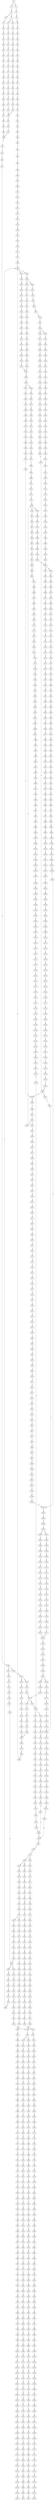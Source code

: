 strict digraph  {
	S0 -> S1 [ label = T ];
	S0 -> S2 [ label = A ];
	S1 -> S3 [ label = C ];
	S2 -> S4 [ label = C ];
	S3 -> S5 [ label = G ];
	S4 -> S6 [ label = G ];
	S4 -> S7 [ label = C ];
	S5 -> S8 [ label = T ];
	S6 -> S9 [ label = C ];
	S7 -> S10 [ label = C ];
	S7 -> S11 [ label = G ];
	S8 -> S12 [ label = A ];
	S9 -> S13 [ label = T ];
	S10 -> S14 [ label = G ];
	S11 -> S15 [ label = A ];
	S12 -> S16 [ label = C ];
	S13 -> S17 [ label = C ];
	S14 -> S18 [ label = C ];
	S15 -> S19 [ label = T ];
	S16 -> S20 [ label = G ];
	S17 -> S21 [ label = C ];
	S18 -> S22 [ label = C ];
	S19 -> S23 [ label = C ];
	S20 -> S24 [ label = G ];
	S21 -> S25 [ label = G ];
	S22 -> S26 [ label = G ];
	S23 -> S27 [ label = G ];
	S24 -> S28 [ label = C ];
	S25 -> S29 [ label = G ];
	S26 -> S30 [ label = G ];
	S27 -> S31 [ label = G ];
	S28 -> S32 [ label = T ];
	S29 -> S33 [ label = T ];
	S30 -> S34 [ label = T ];
	S31 -> S35 [ label = T ];
	S32 -> S36 [ label = A ];
	S33 -> S37 [ label = T ];
	S34 -> S38 [ label = C ];
	S35 -> S39 [ label = T ];
	S36 -> S40 [ label = C ];
	S37 -> S41 [ label = G ];
	S38 -> S42 [ label = C ];
	S39 -> S43 [ label = C ];
	S40 -> S44 [ label = T ];
	S41 -> S45 [ label = C ];
	S42 -> S46 [ label = C ];
	S43 -> S47 [ label = C ];
	S44 -> S48 [ label = G ];
	S45 -> S49 [ label = A ];
	S46 -> S50 [ label = A ];
	S47 -> S51 [ label = A ];
	S48 -> S52 [ label = G ];
	S49 -> S53 [ label = C ];
	S50 -> S54 [ label = G ];
	S51 -> S55 [ label = G ];
	S52 -> S56 [ label = T ];
	S53 -> S57 [ label = T ];
	S54 -> S58 [ label = T ];
	S55 -> S59 [ label = T ];
	S56 -> S60 [ label = G ];
	S57 -> S61 [ label = G ];
	S58 -> S62 [ label = G ];
	S59 -> S63 [ label = G ];
	S60 -> S64 [ label = C ];
	S61 -> S65 [ label = G ];
	S62 -> S66 [ label = G ];
	S63 -> S67 [ label = G ];
	S64 -> S68 [ label = T ];
	S65 -> S69 [ label = T ];
	S66 -> S70 [ label = T ];
	S67 -> S71 [ label = T ];
	S68 -> S72 [ label = A ];
	S69 -> S73 [ label = C ];
	S70 -> S74 [ label = C ];
	S71 -> S75 [ label = C ];
	S72 -> S76 [ label = C ];
	S73 -> S77 [ label = G ];
	S74 -> S78 [ label = G ];
	S75 -> S78 [ label = G ];
	S76 -> S79 [ label = T ];
	S77 -> S80 [ label = T ];
	S78 -> S81 [ label = T ];
	S79 -> S82 [ label = G ];
	S80 -> S83 [ label = C ];
	S81 -> S84 [ label = C ];
	S82 -> S85 [ label = T ];
	S83 -> S86 [ label = C ];
	S84 -> S87 [ label = C ];
	S85 -> S88 [ label = A ];
	S86 -> S89 [ label = G ];
	S87 -> S89 [ label = G ];
	S88 -> S90 [ label = A ];
	S89 -> S91 [ label = T ];
	S90 -> S92 [ label = C ];
	S91 -> S93 [ label = C ];
	S92 -> S94 [ label = A ];
	S93 -> S95 [ label = A ];
	S94 -> S96 [ label = C ];
	S95 -> S97 [ label = C ];
	S96 -> S98 [ label = A ];
	S97 -> S99 [ label = C ];
	S98 -> S100 [ label = C ];
	S99 -> S101 [ label = C ];
	S99 -> S102 [ label = G ];
	S100 -> S103 [ label = G ];
	S101 -> S104 [ label = T ];
	S102 -> S105 [ label = A ];
	S103 -> S106 [ label = C ];
	S104 -> S107 [ label = G ];
	S105 -> S108 [ label = A ];
	S105 -> S109 [ label = G ];
	S106 -> S110 [ label = T ];
	S107 -> S111 [ label = T ];
	S108 -> S112 [ label = T ];
	S109 -> S113 [ label = T ];
	S110 -> S114 [ label = C ];
	S111 -> S115 [ label = C ];
	S112 -> S116 [ label = C ];
	S113 -> S117 [ label = C ];
	S114 -> S118 [ label = C ];
	S115 -> S119 [ label = C ];
	S116 -> S120 [ label = C ];
	S117 -> S121 [ label = C ];
	S118 -> S122 [ label = T ];
	S119 -> S123 [ label = T ];
	S120 -> S124 [ label = T ];
	S121 -> S125 [ label = A ];
	S121 -> S126 [ label = T ];
	S122 -> S127 [ label = A ];
	S123 -> S128 [ label = T ];
	S124 -> S129 [ label = C ];
	S125 -> S130 [ label = G ];
	S126 -> S131 [ label = C ];
	S127 -> S132 [ label = G ];
	S128 -> S133 [ label = G ];
	S129 -> S134 [ label = G ];
	S130 -> S135 [ label = T ];
	S130 -> S136 [ label = C ];
	S131 -> S137 [ label = G ];
	S132 -> S138 [ label = A ];
	S133 -> S139 [ label = A ];
	S133 -> S140 [ label = T ];
	S134 -> S141 [ label = A ];
	S135 -> S142 [ label = A ];
	S136 -> S143 [ label = T ];
	S137 -> S144 [ label = A ];
	S138 -> S145 [ label = A ];
	S139 -> S146 [ label = A ];
	S140 -> S147 [ label = A ];
	S141 -> S148 [ label = A ];
	S142 -> S149 [ label = G ];
	S143 -> S150 [ label = T ];
	S144 -> S151 [ label = A ];
	S145 -> S152 [ label = C ];
	S146 -> S153 [ label = C ];
	S147 -> S154 [ label = G ];
	S148 -> S155 [ label = C ];
	S149 -> S156 [ label = G ];
	S150 -> S157 [ label = C ];
	S151 -> S158 [ label = C ];
	S152 -> S159 [ label = T ];
	S153 -> S160 [ label = T ];
	S154 -> S161 [ label = G ];
	S155 -> S162 [ label = T ];
	S156 -> S163 [ label = G ];
	S157 -> S164 [ label = A ];
	S158 -> S162 [ label = T ];
	S159 -> S165 [ label = T ];
	S160 -> S166 [ label = T ];
	S161 -> S167 [ label = A ];
	S162 -> S168 [ label = T ];
	S163 -> S169 [ label = T ];
	S164 -> S170 [ label = C ];
	S165 -> S171 [ label = C ];
	S166 -> S172 [ label = C ];
	S167 -> S173 [ label = G ];
	S168 -> S174 [ label = C ];
	S169 -> S175 [ label = C ];
	S170 -> S176 [ label = G ];
	S171 -> S177 [ label = A ];
	S172 -> S178 [ label = A ];
	S173 -> S179 [ label = A ];
	S174 -> S180 [ label = A ];
	S175 -> S181 [ label = A ];
	S176 -> S182 [ label = C ];
	S177 -> S183 [ label = A ];
	S178 -> S184 [ label = A ];
	S179 -> S185 [ label = G ];
	S180 -> S186 [ label = A ];
	S181 -> S187 [ label = C ];
	S182 -> S188 [ label = C ];
	S183 -> S189 [ label = C ];
	S184 -> S189 [ label = C ];
	S185 -> S190 [ label = G ];
	S186 -> S189 [ label = C ];
	S187 -> S191 [ label = T ];
	S188 -> S192 [ label = C ];
	S189 -> S193 [ label = C ];
	S189 -> S194 [ label = T ];
	S190 -> S195 [ label = T ];
	S191 -> S196 [ label = C ];
	S192 -> S197 [ label = T ];
	S193 -> S198 [ label = G ];
	S194 -> S199 [ label = G ];
	S195 -> S200 [ label = C ];
	S196 -> S201 [ label = G ];
	S197 -> S202 [ label = T ];
	S198 -> S203 [ label = G ];
	S199 -> S204 [ label = G ];
	S199 -> S205 [ label = C ];
	S200 -> S206 [ label = C ];
	S201 -> S207 [ label = C ];
	S202 -> S208 [ label = C ];
	S203 -> S209 [ label = C ];
	S204 -> S210 [ label = C ];
	S205 -> S211 [ label = C ];
	S206 -> S212 [ label = C ];
	S207 -> S213 [ label = T ];
	S208 -> S214 [ label = A ];
	S209 -> S215 [ label = C ];
	S210 -> S216 [ label = C ];
	S211 -> S217 [ label = C ];
	S212 -> S218 [ label = A ];
	S212 -> S219 [ label = G ];
	S213 -> S220 [ label = T ];
	S214 -> S221 [ label = T ];
	S215 -> S222 [ label = C ];
	S216 -> S223 [ label = C ];
	S217 -> S224 [ label = T ];
	S218 -> S225 [ label = G ];
	S219 -> S226 [ label = G ];
	S220 -> S227 [ label = C ];
	S221 -> S228 [ label = C ];
	S222 -> S229 [ label = A ];
	S223 -> S230 [ label = A ];
	S224 -> S231 [ label = A ];
	S225 -> S232 [ label = A ];
	S226 -> S233 [ label = A ];
	S227 -> S234 [ label = A ];
	S228 -> S235 [ label = C ];
	S229 -> S236 [ label = G ];
	S230 -> S237 [ label = G ];
	S231 -> S238 [ label = G ];
	S232 -> S239 [ label = G ];
	S233 -> S240 [ label = G ];
	S234 -> S241 [ label = T ];
	S235 -> S242 [ label = A ];
	S236 -> S243 [ label = T ];
	S237 -> S244 [ label = G ];
	S238 -> S245 [ label = G ];
	S239 -> S246 [ label = C ];
	S240 -> S247 [ label = G ];
	S241 -> S248 [ label = C ];
	S242 -> S249 [ label = G ];
	S243 -> S250 [ label = T ];
	S244 -> S251 [ label = T ];
	S245 -> S252 [ label = T ];
	S246 -> S253 [ label = C ];
	S247 -> S254 [ label = C ];
	S248 -> S255 [ label = C ];
	S249 -> S256 [ label = A ];
	S250 -> S257 [ label = G ];
	S251 -> S258 [ label = G ];
	S252 -> S259 [ label = G ];
	S253 -> S260 [ label = A ];
	S254 -> S261 [ label = G ];
	S255 -> S262 [ label = A ];
	S256 -> S263 [ label = A ];
	S257 -> S264 [ label = T ];
	S258 -> S265 [ label = C ];
	S258 -> S266 [ label = G ];
	S259 -> S267 [ label = T ];
	S260 -> S268 [ label = C ];
	S261 -> S269 [ label = T ];
	S262 -> S249 [ label = G ];
	S263 -> S270 [ label = C ];
	S264 -> S271 [ label = G ];
	S265 -> S272 [ label = G ];
	S266 -> S273 [ label = G ];
	S267 -> S274 [ label = G ];
	S268 -> S275 [ label = G ];
	S269 -> S276 [ label = G ];
	S270 -> S277 [ label = C ];
	S271 -> S278 [ label = C ];
	S272 -> S279 [ label = C ];
	S273 -> S280 [ label = C ];
	S274 -> S281 [ label = C ];
	S275 -> S282 [ label = G ];
	S276 -> S283 [ label = G ];
	S277 -> S284 [ label = A ];
	S277 -> S285 [ label = G ];
	S278 -> S286 [ label = G ];
	S279 -> S287 [ label = G ];
	S280 -> S288 [ label = T ];
	S281 -> S289 [ label = G ];
	S282 -> S290 [ label = T ];
	S283 -> S291 [ label = T ];
	S284 -> S292 [ label = G ];
	S284 -> S293 [ label = C ];
	S285 -> S294 [ label = G ];
	S286 -> S295 [ label = T ];
	S287 -> S296 [ label = T ];
	S288 -> S297 [ label = T ];
	S289 -> S298 [ label = T ];
	S290 -> S299 [ label = T ];
	S291 -> S300 [ label = A ];
	S292 -> S301 [ label = A ];
	S293 -> S302 [ label = C ];
	S294 -> S303 [ label = A ];
	S295 -> S304 [ label = C ];
	S296 -> S305 [ label = C ];
	S297 -> S306 [ label = C ];
	S298 -> S307 [ label = C ];
	S299 -> S308 [ label = A ];
	S300 -> S309 [ label = T ];
	S301 -> S310 [ label = C ];
	S302 -> S311 [ label = A ];
	S303 -> S312 [ label = C ];
	S304 -> S313 [ label = G ];
	S305 -> S314 [ label = G ];
	S306 -> S315 [ label = G ];
	S307 -> S316 [ label = G ];
	S308 -> S317 [ label = C ];
	S309 -> S318 [ label = G ];
	S310 -> S319 [ label = T ];
	S311 -> S320 [ label = C ];
	S312 -> S321 [ label = G ];
	S313 -> S322 [ label = A ];
	S314 -> S323 [ label = T ];
	S315 -> S324 [ label = A ];
	S316 -> S322 [ label = A ];
	S317 -> S325 [ label = T ];
	S318 -> S326 [ label = A ];
	S319 -> S327 [ label = C ];
	S320 -> S328 [ label = C ];
	S321 -> S329 [ label = C ];
	S322 -> S330 [ label = A ];
	S323 -> S331 [ label = G ];
	S324 -> S332 [ label = A ];
	S325 -> S333 [ label = G ];
	S326 -> S334 [ label = G ];
	S327 -> S335 [ label = C ];
	S328 -> S336 [ label = C ];
	S329 -> S337 [ label = C ];
	S330 -> S338 [ label = C ];
	S331 -> S339 [ label = C ];
	S332 -> S340 [ label = C ];
	S333 -> S341 [ label = C ];
	S334 -> S342 [ label = C ];
	S335 -> S343 [ label = C ];
	S336 -> S344 [ label = C ];
	S337 -> S345 [ label = C ];
	S338 -> S346 [ label = C ];
	S338 -> S347 [ label = A ];
	S339 -> S348 [ label = A ];
	S340 -> S349 [ label = A ];
	S341 -> S350 [ label = A ];
	S342 -> S351 [ label = G ];
	S343 -> S352 [ label = A ];
	S344 -> S353 [ label = T ];
	S345 -> S354 [ label = A ];
	S346 -> S355 [ label = T ];
	S347 -> S356 [ label = C ];
	S348 -> S357 [ label = T ];
	S349 -> S358 [ label = C ];
	S350 -> S359 [ label = G ];
	S351 -> S360 [ label = G ];
	S352 -> S361 [ label = T ];
	S353 -> S362 [ label = T ];
	S354 -> S363 [ label = T ];
	S355 -> S364 [ label = T ];
	S356 -> S365 [ label = C ];
	S357 -> S366 [ label = C ];
	S358 -> S367 [ label = G ];
	S359 -> S368 [ label = A ];
	S360 -> S369 [ label = T ];
	S361 -> S370 [ label = C ];
	S362 -> S371 [ label = C ];
	S363 -> S372 [ label = C ];
	S364 -> S373 [ label = C ];
	S365 -> S374 [ label = C ];
	S366 -> S375 [ label = C ];
	S367 -> S376 [ label = C ];
	S368 -> S377 [ label = C ];
	S369 -> S378 [ label = C ];
	S370 -> S379 [ label = T ];
	S371 -> S380 [ label = C ];
	S371 -> S381 [ label = G ];
	S372 -> S382 [ label = G ];
	S373 -> S383 [ label = G ];
	S374 -> S384 [ label = G ];
	S375 -> S385 [ label = G ];
	S376 -> S386 [ label = G ];
	S377 -> S387 [ label = G ];
	S378 -> S388 [ label = G ];
	S379 -> S389 [ label = G ];
	S380 -> S390 [ label = T ];
	S381 -> S391 [ label = A ];
	S382 -> S392 [ label = T ];
	S383 -> S393 [ label = T ];
	S384 -> S394 [ label = T ];
	S385 -> S395 [ label = C ];
	S386 -> S396 [ label = C ];
	S387 -> S397 [ label = G ];
	S388 -> S398 [ label = C ];
	S389 -> S399 [ label = C ];
	S390 -> S400 [ label = G ];
	S391 -> S401 [ label = T ];
	S392 -> S402 [ label = C ];
	S393 -> S403 [ label = A ];
	S394 -> S404 [ label = A ];
	S395 -> S405 [ label = A ];
	S396 -> S406 [ label = A ];
	S397 -> S407 [ label = A ];
	S398 -> S408 [ label = A ];
	S399 -> S409 [ label = C ];
	S400 -> S410 [ label = T ];
	S401 -> S411 [ label = C ];
	S402 -> S412 [ label = C ];
	S403 -> S413 [ label = C ];
	S404 -> S414 [ label = C ];
	S405 -> S415 [ label = C ];
	S406 -> S416 [ label = C ];
	S407 -> S417 [ label = C ];
	S408 -> S418 [ label = C ];
	S409 -> S419 [ label = A ];
	S410 -> S420 [ label = C ];
	S411 -> S421 [ label = G ];
	S412 -> S422 [ label = T ];
	S413 -> S423 [ label = T ];
	S414 -> S424 [ label = G ];
	S415 -> S425 [ label = G ];
	S416 -> S426 [ label = G ];
	S417 -> S427 [ label = A ];
	S418 -> S428 [ label = G ];
	S419 -> S429 [ label = G ];
	S420 -> S430 [ label = C ];
	S421 -> S431 [ label = T ];
	S422 -> S432 [ label = C ];
	S423 -> S433 [ label = T ];
	S424 -> S434 [ label = T ];
	S425 -> S435 [ label = T ];
	S426 -> S436 [ label = T ];
	S427 -> S437 [ label = C ];
	S428 -> S438 [ label = C ];
	S429 -> S439 [ label = T ];
	S430 -> S440 [ label = T ];
	S431 -> S441 [ label = T ];
	S432 -> S442 [ label = T ];
	S433 -> S443 [ label = C ];
	S434 -> S444 [ label = C ];
	S435 -> S445 [ label = C ];
	S436 -> S446 [ label = C ];
	S437 -> S447 [ label = A ];
	S438 -> S448 [ label = G ];
	S439 -> S449 [ label = C ];
	S440 -> S450 [ label = T ];
	S441 -> S451 [ label = T ];
	S442 -> S452 [ label = T ];
	S443 -> S453 [ label = A ];
	S444 -> S454 [ label = C ];
	S445 -> S455 [ label = G ];
	S446 -> S456 [ label = C ];
	S447 -> S457 [ label = C ];
	S448 -> S458 [ label = C ];
	S449 -> S459 [ label = G ];
	S450 -> S133 [ label = G ];
	S451 -> S460 [ label = G ];
	S452 -> S461 [ label = C ];
	S453 -> S462 [ label = A ];
	S454 -> S463 [ label = A ];
	S455 -> S464 [ label = A ];
	S456 -> S465 [ label = A ];
	S457 -> S466 [ label = C ];
	S458 -> S467 [ label = G ];
	S459 -> S468 [ label = T ];
	S460 -> S469 [ label = T ];
	S461 -> S470 [ label = T ];
	S462 -> S471 [ label = G ];
	S463 -> S472 [ label = G ];
	S464 -> S473 [ label = G ];
	S465 -> S474 [ label = G ];
	S466 -> S475 [ label = T ];
	S467 -> S476 [ label = G ];
	S468 -> S477 [ label = A ];
	S469 -> S478 [ label = A ];
	S470 -> S479 [ label = C ];
	S471 -> S480 [ label = C ];
	S472 -> S481 [ label = C ];
	S473 -> S482 [ label = C ];
	S474 -> S483 [ label = C ];
	S475 -> S484 [ label = C ];
	S476 -> S485 [ label = C ];
	S477 -> S486 [ label = A ];
	S478 -> S487 [ label = G ];
	S479 -> S488 [ label = G ];
	S480 -> S489 [ label = G ];
	S481 -> S490 [ label = G ];
	S482 -> S491 [ label = G ];
	S483 -> S492 [ label = T ];
	S483 -> S490 [ label = G ];
	S484 -> S493 [ label = T ];
	S485 -> S494 [ label = T ];
	S486 -> S495 [ label = G ];
	S487 -> S496 [ label = G ];
	S488 -> S497 [ label = G ];
	S489 -> S498 [ label = A ];
	S490 -> S499 [ label = A ];
	S491 -> S500 [ label = A ];
	S492 -> S501 [ label = T ];
	S493 -> S502 [ label = A ];
	S494 -> S503 [ label = G ];
	S495 -> S504 [ label = A ];
	S496 -> S505 [ label = A ];
	S497 -> S506 [ label = A ];
	S498 -> S507 [ label = G ];
	S499 -> S508 [ label = G ];
	S500 -> S509 [ label = G ];
	S501 -> S157 [ label = C ];
	S502 -> S510 [ label = G ];
	S503 -> S511 [ label = G ];
	S504 -> S512 [ label = C ];
	S505 -> S513 [ label = A ];
	S506 -> S514 [ label = G ];
	S507 -> S515 [ label = T ];
	S508 -> S516 [ label = T ];
	S509 -> S517 [ label = T ];
	S510 -> S518 [ label = A ];
	S511 -> S519 [ label = A ];
	S512 -> S520 [ label = G ];
	S513 -> S521 [ label = A ];
	S514 -> S522 [ label = A ];
	S515 -> S523 [ label = C ];
	S516 -> S524 [ label = C ];
	S517 -> S525 [ label = C ];
	S518 -> S526 [ label = A ];
	S519 -> S527 [ label = A ];
	S520 -> S528 [ label = G ];
	S521 -> S529 [ label = G ];
	S522 -> S530 [ label = G ];
	S523 -> S531 [ label = C ];
	S524 -> S532 [ label = C ];
	S524 -> S533 [ label = T ];
	S525 -> S534 [ label = G ];
	S526 -> S535 [ label = C ];
	S527 -> S536 [ label = T ];
	S528 -> S537 [ label = C ];
	S529 -> S538 [ label = G ];
	S530 -> S539 [ label = G ];
	S531 -> S540 [ label = C ];
	S532 -> S540 [ label = C ];
	S533 -> S541 [ label = C ];
	S534 -> S542 [ label = A ];
	S535 -> S543 [ label = G ];
	S536 -> S544 [ label = G ];
	S537 -> S545 [ label = T ];
	S538 -> S546 [ label = T ];
	S539 -> S547 [ label = T ];
	S540 -> S548 [ label = T ];
	S540 -> S549 [ label = G ];
	S541 -> S550 [ label = G ];
	S542 -> S551 [ label = A ];
	S543 -> S552 [ label = A ];
	S544 -> S553 [ label = G ];
	S545 -> S554 [ label = C ];
	S546 -> S555 [ label = C ];
	S547 -> S556 [ label = C ];
	S548 -> S557 [ label = C ];
	S549 -> S558 [ label = C ];
	S550 -> S559 [ label = T ];
	S551 -> S560 [ label = C ];
	S552 -> S561 [ label = G ];
	S553 -> S562 [ label = G ];
	S554 -> S563 [ label = T ];
	S555 -> S564 [ label = C ];
	S556 -> S206 [ label = C ];
	S557 -> S565 [ label = C ];
	S558 -> S566 [ label = C ];
	S559 -> S567 [ label = C ];
	S560 -> S568 [ label = C ];
	S561 -> S569 [ label = G ];
	S562 -> S570 [ label = G ];
	S563 -> S571 [ label = C ];
	S564 -> S572 [ label = C ];
	S565 -> S573 [ label = G ];
	S566 -> S574 [ label = T ];
	S567 -> S575 [ label = T ];
	S568 -> S576 [ label = T ];
	S569 -> S577 [ label = T ];
	S570 -> S578 [ label = T ];
	S571 -> S579 [ label = G ];
	S572 -> S580 [ label = G ];
	S573 -> S581 [ label = G ];
	S574 -> S582 [ label = G ];
	S575 -> S583 [ label = G ];
	S576 -> S584 [ label = G ];
	S577 -> S585 [ label = G ];
	S578 -> S586 [ label = C ];
	S579 -> S587 [ label = A ];
	S580 -> S588 [ label = A ];
	S581 -> S589 [ label = T ];
	S582 -> S590 [ label = T ];
	S583 -> S591 [ label = T ];
	S584 -> S592 [ label = T ];
	S585 -> S593 [ label = T ];
	S586 -> S594 [ label = C ];
	S587 -> S595 [ label = A ];
	S588 -> S596 [ label = A ];
	S589 -> S597 [ label = C ];
	S590 -> S598 [ label = C ];
	S591 -> S599 [ label = T ];
	S592 -> S600 [ label = C ];
	S593 -> S601 [ label = C ];
	S594 -> S602 [ label = G ];
	S595 -> S603 [ label = G ];
	S596 -> S604 [ label = G ];
	S597 -> S605 [ label = T ];
	S598 -> S606 [ label = G ];
	S599 -> S607 [ label = C ];
	S600 -> S608 [ label = G ];
	S601 -> S609 [ label = C ];
	S602 -> S610 [ label = C ];
	S603 -> S611 [ label = T ];
	S604 -> S612 [ label = T ];
	S605 -> S613 [ label = G ];
	S606 -> S614 [ label = C ];
	S607 -> S615 [ label = C ];
	S608 -> S616 [ label = C ];
	S609 -> S617 [ label = C ];
	S610 -> S618 [ label = C ];
	S611 -> S619 [ label = C ];
	S612 -> S620 [ label = C ];
	S613 -> S621 [ label = G ];
	S614 -> S622 [ label = G ];
	S615 -> S623 [ label = G ];
	S616 -> S624 [ label = G ];
	S617 -> S625 [ label = T ];
	S618 -> S626 [ label = G ];
	S619 -> S627 [ label = G ];
	S620 -> S628 [ label = G ];
	S621 -> S629 [ label = A ];
	S622 -> S630 [ label = C ];
	S623 -> S631 [ label = T ];
	S624 -> S630 [ label = C ];
	S625 -> S632 [ label = G ];
	S626 -> S633 [ label = G ];
	S627 -> S634 [ label = C ];
	S628 -> S635 [ label = A ];
	S629 -> S636 [ label = G ];
	S630 -> S637 [ label = G ];
	S630 -> S638 [ label = A ];
	S631 -> S639 [ label = G ];
	S632 -> S640 [ label = T ];
	S633 -> S641 [ label = A ];
	S634 -> S642 [ label = G ];
	S635 -> S643 [ label = G ];
	S636 -> S644 [ label = G ];
	S637 -> S645 [ label = A ];
	S638 -> S646 [ label = A ];
	S639 -> S647 [ label = G ];
	S640 -> S648 [ label = C ];
	S641 -> S649 [ label = A ];
	S642 -> S650 [ label = G ];
	S643 -> S651 [ label = G ];
	S644 -> S652 [ label = G ];
	S645 -> S653 [ label = G ];
	S646 -> S654 [ label = C ];
	S647 -> S655 [ label = C ];
	S648 -> S656 [ label = C ];
	S649 -> S657 [ label = C ];
	S650 -> S658 [ label = C ];
	S651 -> S659 [ label = T ];
	S652 -> S660 [ label = T ];
	S653 -> S661 [ label = C ];
	S654 -> S662 [ label = C ];
	S655 -> S663 [ label = C ];
	S656 -> S664 [ label = T ];
	S657 -> S665 [ label = T ];
	S658 -> S666 [ label = T ];
	S659 -> S667 [ label = A ];
	S660 -> S668 [ label = G ];
	S661 -> S669 [ label = A ];
	S662 -> S670 [ label = C ];
	S663 -> S671 [ label = C ];
	S664 -> S672 [ label = A ];
	S665 -> S673 [ label = G ];
	S666 -> S674 [ label = A ];
	S667 -> S675 [ label = T ];
	S668 -> S676 [ label = T ];
	S669 -> S677 [ label = G ];
	S670 -> S678 [ label = G ];
	S671 -> S679 [ label = G ];
	S672 -> S680 [ label = C ];
	S673 -> S681 [ label = C ];
	S674 -> S682 [ label = T ];
	S675 -> S683 [ label = A ];
	S676 -> S684 [ label = T ];
	S677 -> S685 [ label = T ];
	S678 -> S686 [ label = T ];
	S679 -> S687 [ label = T ];
	S680 -> S688 [ label = T ];
	S681 -> S689 [ label = A ];
	S682 -> S690 [ label = A ];
	S683 -> S691 [ label = A ];
	S684 -> S692 [ label = C ];
	S685 -> S693 [ label = G ];
	S686 -> S694 [ label = A ];
	S687 -> S695 [ label = C ];
	S688 -> S696 [ label = A ];
	S689 -> S697 [ label = A ];
	S690 -> S698 [ label = G ];
	S691 -> S699 [ label = G ];
	S692 -> S700 [ label = C ];
	S693 -> S701 [ label = C ];
	S694 -> S702 [ label = C ];
	S695 -> S703 [ label = C ];
	S696 -> S704 [ label = C ];
	S697 -> S705 [ label = C ];
	S698 -> S706 [ label = T ];
	S699 -> S707 [ label = T ];
	S700 -> S708 [ label = A ];
	S701 -> S709 [ label = A ];
	S702 -> S710 [ label = A ];
	S703 -> S711 [ label = A ];
	S704 -> S712 [ label = C ];
	S705 -> S713 [ label = C ];
	S706 -> S714 [ label = A ];
	S707 -> S715 [ label = C ];
	S708 -> S716 [ label = G ];
	S709 -> S717 [ label = A ];
	S710 -> S718 [ label = G ];
	S711 -> S719 [ label = G ];
	S712 -> S720 [ label = A ];
	S713 -> S721 [ label = A ];
	S714 -> S722 [ label = G ];
	S715 -> S723 [ label = G ];
	S716 -> S724 [ label = C ];
	S717 -> S725 [ label = C ];
	S718 -> S726 [ label = C ];
	S719 -> S727 [ label = T ];
	S720 -> S728 [ label = G ];
	S721 -> S729 [ label = G ];
	S722 -> S730 [ label = C ];
	S723 -> S731 [ label = T ];
	S724 -> S732 [ label = A ];
	S725 -> S733 [ label = A ];
	S726 -> S734 [ label = A ];
	S727 -> S735 [ label = A ];
	S728 -> S736 [ label = G ];
	S729 -> S737 [ label = A ];
	S730 -> S738 [ label = C ];
	S731 -> S739 [ label = G ];
	S732 -> S740 [ label = G ];
	S733 -> S741 [ label = G ];
	S734 -> S742 [ label = G ];
	S735 -> S743 [ label = G ];
	S736 -> S744 [ label = A ];
	S737 -> S745 [ label = A ];
	S738 -> S746 [ label = G ];
	S739 -> S747 [ label = G ];
	S740 -> S748 [ label = A ];
	S741 -> S749 [ label = C ];
	S742 -> S750 [ label = G ];
	S743 -> S751 [ label = C ];
	S744 -> S752 [ label = G ];
	S745 -> S753 [ label = C ];
	S746 -> S754 [ label = A ];
	S747 -> S755 [ label = T ];
	S748 -> S756 [ label = T ];
	S749 -> S757 [ label = T ];
	S750 -> S758 [ label = T ];
	S751 -> S759 [ label = T ];
	S752 -> S760 [ label = A ];
	S753 -> S761 [ label = A ];
	S754 -> S762 [ label = A ];
	S755 -> S763 [ label = A ];
	S756 -> S764 [ label = A ];
	S757 -> S765 [ label = A ];
	S758 -> S766 [ label = G ];
	S759 -> S767 [ label = C ];
	S760 -> S768 [ label = G ];
	S761 -> S769 [ label = G ];
	S762 -> S770 [ label = A ];
	S763 -> S771 [ label = C ];
	S764 -> S772 [ label = A ];
	S765 -> S773 [ label = C ];
	S766 -> S774 [ label = C ];
	S767 -> S775 [ label = C ];
	S768 -> S776 [ label = T ];
	S769 -> S777 [ label = C ];
	S770 -> S778 [ label = C ];
	S771 -> S779 [ label = C ];
	S772 -> S780 [ label = A ];
	S773 -> S781 [ label = G ];
	S774 -> S782 [ label = A ];
	S775 -> S783 [ label = A ];
	S776 -> S784 [ label = C ];
	S777 -> S785 [ label = C ];
	S778 -> S786 [ label = C ];
	S779 -> S787 [ label = G ];
	S780 -> S788 [ label = A ];
	S781 -> S789 [ label = A ];
	S782 -> S790 [ label = C ];
	S783 -> S791 [ label = C ];
	S784 -> S792 [ label = A ];
	S785 -> S793 [ label = G ];
	S786 -> S794 [ label = C ];
	S787 -> S795 [ label = G ];
	S788 -> S796 [ label = A ];
	S789 -> S797 [ label = G ];
	S790 -> S798 [ label = G ];
	S791 -> S799 [ label = C ];
	S792 -> S800 [ label = G ];
	S793 -> S801 [ label = T ];
	S794 -> S802 [ label = C ];
	S795 -> S803 [ label = T ];
	S796 -> S804 [ label = C ];
	S797 -> S805 [ label = A ];
	S798 -> S806 [ label = C ];
	S799 -> S807 [ label = G ];
	S800 -> S808 [ label = G ];
	S801 -> S809 [ label = C ];
	S802 -> S810 [ label = G ];
	S803 -> S811 [ label = G ];
	S804 -> S812 [ label = T ];
	S805 -> S813 [ label = A ];
	S806 -> S814 [ label = G ];
	S807 -> S815 [ label = G ];
	S808 -> S816 [ label = A ];
	S809 -> S817 [ label = C ];
	S810 -> S818 [ label = A ];
	S811 -> S819 [ label = G ];
	S812 -> S820 [ label = T ];
	S813 -> S821 [ label = C ];
	S814 -> S822 [ label = G ];
	S815 -> S823 [ label = A ];
	S816 -> S824 [ label = C ];
	S817 -> S825 [ label = T ];
	S818 -> S826 [ label = C ];
	S819 -> S827 [ label = T ];
	S820 -> S828 [ label = T ];
	S821 -> S829 [ label = T ];
	S822 -> S830 [ label = T ];
	S823 -> S831 [ label = C ];
	S824 -> S832 [ label = C ];
	S825 -> S833 [ label = C ];
	S826 -> S834 [ label = T ];
	S827 -> S835 [ label = T ];
	S828 -> S836 [ label = G ];
	S829 -> S837 [ label = G ];
	S830 -> S838 [ label = G ];
	S831 -> S839 [ label = G ];
	S832 -> S840 [ label = A ];
	S833 -> S841 [ label = T ];
	S834 -> S842 [ label = A ];
	S835 -> S843 [ label = A ];
	S836 -> S844 [ label = C ];
	S837 -> S845 [ label = G ];
	S838 -> S846 [ label = C ];
	S839 -> S847 [ label = T ];
	S840 -> S848 [ label = G ];
	S841 -> S849 [ label = G ];
	S842 -> S850 [ label = G ];
	S843 -> S851 [ label = G ];
	S844 -> S852 [ label = C ];
	S845 -> S853 [ label = C ];
	S846 -> S854 [ label = C ];
	S847 -> S855 [ label = C ];
	S848 -> S856 [ label = T ];
	S849 -> S857 [ label = T ];
	S850 -> S858 [ label = A ];
	S851 -> S859 [ label = A ];
	S852 -> S860 [ label = G ];
	S853 -> S861 [ label = G ];
	S854 -> S862 [ label = G ];
	S855 -> S863 [ label = G ];
	S856 -> S864 [ label = C ];
	S857 -> S865 [ label = C ];
	S858 -> S866 [ label = A ];
	S859 -> S867 [ label = A ];
	S860 -> S868 [ label = T ];
	S861 -> S869 [ label = C ];
	S862 -> S870 [ label = C ];
	S863 -> S871 [ label = T ];
	S864 -> S872 [ label = T ];
	S865 -> S873 [ label = G ];
	S866 -> S874 [ label = T ];
	S867 -> S875 [ label = G ];
	S868 -> S876 [ label = A ];
	S869 -> S877 [ label = A ];
	S870 -> S878 [ label = A ];
	S871 -> S879 [ label = G ];
	S872 -> S880 [ label = C ];
	S873 -> S881 [ label = T ];
	S874 -> S882 [ label = C ];
	S875 -> S883 [ label = G ];
	S876 -> S884 [ label = G ];
	S877 -> S885 [ label = G ];
	S878 -> S886 [ label = A ];
	S879 -> S887 [ label = A ];
	S880 -> S888 [ label = T ];
	S881 -> S889 [ label = G ];
	S882 -> S890 [ label = G ];
	S883 -> S891 [ label = G ];
	S884 -> S892 [ label = C ];
	S885 -> S893 [ label = C ];
	S886 -> S894 [ label = C ];
	S887 -> S895 [ label = C ];
	S888 -> S896 [ label = G ];
	S889 -> S897 [ label = G ];
	S890 -> S898 [ label = G ];
	S891 -> S899 [ label = G ];
	S892 -> S900 [ label = C ];
	S893 -> S901 [ label = G ];
	S894 -> S902 [ label = C ];
	S895 -> S903 [ label = C ];
	S896 -> S904 [ label = T ];
	S897 -> S905 [ label = T ];
	S898 -> S906 [ label = G ];
	S899 -> S907 [ label = G ];
	S900 -> S908 [ label = G ];
	S901 -> S909 [ label = G ];
	S902 -> S910 [ label = A ];
	S903 -> S911 [ label = G ];
	S904 -> S912 [ label = A ];
	S905 -> S913 [ label = A ];
	S906 -> S914 [ label = T ];
	S907 -> S915 [ label = T ];
	S908 -> S916 [ label = G ];
	S909 -> S917 [ label = G ];
	S910 -> S918 [ label = G ];
	S911 -> S919 [ label = G ];
	S914 -> S920 [ label = A ];
	S915 -> S921 [ label = C ];
	S916 -> S922 [ label = T ];
	S917 -> S923 [ label = T ];
	S918 -> S924 [ label = T ];
	S919 -> S925 [ label = T ];
	S920 -> S926 [ label = T ];
	S921 -> S927 [ label = C ];
	S922 -> S928 [ label = G ];
	S923 -> S929 [ label = G ];
	S924 -> S930 [ label = C ];
	S925 -> S931 [ label = C ];
	S926 -> S932 [ label = C ];
	S927 -> S933 [ label = G ];
	S928 -> S934 [ label = A ];
	S929 -> S935 [ label = C ];
	S930 -> S936 [ label = G ];
	S931 -> S937 [ label = G ];
	S932 -> S938 [ label = C ];
	S933 -> S939 [ label = T ];
	S934 -> S940 [ label = C ];
	S935 -> S941 [ label = C ];
	S936 -> S942 [ label = C ];
	S937 -> S943 [ label = C ];
	S938 -> S944 [ label = C ];
	S939 -> S945 [ label = C ];
	S940 -> S946 [ label = G ];
	S941 -> S947 [ label = G ];
	S942 -> S948 [ label = G ];
	S943 -> S949 [ label = G ];
	S944 -> S950 [ label = G ];
	S945 -> S951 [ label = G ];
	S946 -> S952 [ label = T ];
	S947 -> S953 [ label = C ];
	S948 -> S954 [ label = C ];
	S949 -> S955 [ label = T ];
	S950 -> S956 [ label = A ];
	S951 -> S957 [ label = G ];
	S952 -> S958 [ label = G ];
	S953 -> S959 [ label = C ];
	S954 -> S960 [ label = A ];
	S955 -> S961 [ label = A ];
	S956 -> S962 [ label = A ];
	S957 -> S963 [ label = A ];
	S958 -> S964 [ label = G ];
	S959 -> S965 [ label = G ];
	S960 -> S966 [ label = G ];
	S961 -> S967 [ label = G ];
	S962 -> S968 [ label = A ];
	S963 -> S969 [ label = A ];
	S964 -> S970 [ label = G ];
	S965 -> S971 [ label = G ];
	S966 -> S972 [ label = C ];
	S967 -> S973 [ label = C ];
	S968 -> S974 [ label = G ];
	S969 -> S975 [ label = C ];
	S970 -> S976 [ label = T ];
	S971 -> S977 [ label = T ];
	S972 -> S978 [ label = C ];
	S973 -> S979 [ label = C ];
	S974 -> S980 [ label = T ];
	S975 -> S981 [ label = T ];
	S976 -> S982 [ label = A ];
	S977 -> S983 [ label = G ];
	S978 -> S984 [ label = G ];
	S979 -> S985 [ label = G ];
	S980 -> S986 [ label = G ];
	S981 -> S987 [ label = A ];
	S982 -> S988 [ label = C ];
	S983 -> S989 [ label = G ];
	S984 -> S990 [ label = G ];
	S985 -> S991 [ label = C ];
	S986 -> S992 [ label = T ];
	S987 -> S993 [ label = C ];
	S988 -> S994 [ label = T ];
	S989 -> S995 [ label = T ];
	S990 -> S996 [ label = T ];
	S991 -> S997 [ label = T ];
	S992 -> S998 [ label = C ];
	S993 -> S999 [ label = A ];
	S994 -> S1000 [ label = A ];
	S995 -> S1001 [ label = G ];
	S996 -> S1002 [ label = G ];
	S997 -> S1003 [ label = G ];
	S998 -> S1004 [ label = G ];
	S999 -> S1005 [ label = A ];
	S1000 -> S1006 [ label = T ];
	S1001 -> S1007 [ label = G ];
	S1002 -> S1008 [ label = G ];
	S1003 -> S1009 [ label = G ];
	S1004 -> S1010 [ label = T ];
	S1005 -> S1011 [ label = C ];
	S1006 -> S1012 [ label = T ];
	S1007 -> S1013 [ label = A ];
	S1008 -> S1014 [ label = A ];
	S1009 -> S1015 [ label = A ];
	S1010 -> S1016 [ label = C ];
	S1011 -> S1017 [ label = G ];
	S1012 -> S1018 [ label = G ];
	S1013 -> S1019 [ label = A ];
	S1014 -> S1020 [ label = A ];
	S1015 -> S1021 [ label = A ];
	S1016 -> S1022 [ label = G ];
	S1017 -> S1023 [ label = A ];
	S1018 -> S1024 [ label = G ];
	S1019 -> S1025 [ label = C ];
	S1020 -> S1026 [ label = G ];
	S1021 -> S1027 [ label = G ];
	S1022 -> S1028 [ label = G ];
	S1023 -> S1029 [ label = A ];
	S1024 -> S1030 [ label = A ];
	S1025 -> S1031 [ label = C ];
	S1026 -> S1032 [ label = A ];
	S1027 -> S1033 [ label = A ];
	S1028 -> S1034 [ label = A ];
	S1029 -> S1035 [ label = A ];
	S1030 -> S1036 [ label = A ];
	S1031 -> S1037 [ label = T ];
	S1032 -> S1038 [ label = A ];
	S1033 -> S1039 [ label = A ];
	S1034 -> S1040 [ label = A ];
	S1035 -> S1041 [ label = A ];
	S1036 -> S1042 [ label = C ];
	S1037 -> S1043 [ label = C ];
	S1038 -> S1044 [ label = C ];
	S1039 -> S1045 [ label = C ];
	S1040 -> S1046 [ label = C ];
	S1041 -> S1047 [ label = C ];
	S1042 -> S1048 [ label = G ];
	S1043 -> S1049 [ label = G ];
	S1044 -> S1050 [ label = G ];
	S1045 -> S1050 [ label = G ];
	S1046 -> S1051 [ label = A ];
	S1047 -> S1052 [ label = A ];
	S1048 -> S1053 [ label = G ];
	S1049 -> S1054 [ label = G ];
	S1050 -> S1055 [ label = G ];
	S1051 -> S1056 [ label = G ];
	S1052 -> S1057 [ label = G ];
	S1053 -> S1058 [ label = T ];
	S1054 -> S1059 [ label = C ];
	S1055 -> S1060 [ label = C ];
	S1056 -> S1061 [ label = G ];
	S1057 -> S1062 [ label = A ];
	S1058 -> S1063 [ label = A ];
	S1059 -> S1064 [ label = A ];
	S1060 -> S1065 [ label = A ];
	S1061 -> S1066 [ label = A ];
	S1062 -> S1067 [ label = A ];
	S1063 -> S1068 [ label = C ];
	S1064 -> S1069 [ label = C ];
	S1065 -> S1070 [ label = C ];
	S1066 -> S1071 [ label = A ];
	S1067 -> S1072 [ label = G ];
	S1068 -> S1073 [ label = G ];
	S1069 -> S1074 [ label = G ];
	S1070 -> S1075 [ label = C ];
	S1070 -> S1076 [ label = T ];
	S1071 -> S1077 [ label = T ];
	S1072 -> S1078 [ label = G ];
	S1073 -> S1079 [ label = A ];
	S1074 -> S1080 [ label = C ];
	S1075 -> S1081 [ label = G ];
	S1076 -> S1082 [ label = G ];
	S1077 -> S1083 [ label = A ];
	S1078 -> S1084 [ label = G ];
	S1079 -> S1085 [ label = A ];
	S1080 -> S1086 [ label = G ];
	S1081 -> S1087 [ label = G ];
	S1082 -> S1088 [ label = G ];
	S1083 -> S1089 [ label = G ];
	S1084 -> S1090 [ label = G ];
	S1085 -> S1091 [ label = G ];
	S1086 -> S1092 [ label = C ];
	S1087 -> S1093 [ label = G ];
	S1088 -> S1094 [ label = G ];
	S1089 -> S1095 [ label = T ];
	S1090 -> S1096 [ label = T ];
	S1091 -> S1097 [ label = A ];
	S1092 -> S1098 [ label = G ];
	S1093 -> S1099 [ label = A ];
	S1094 -> S1100 [ label = A ];
	S1095 -> S1101 [ label = C ];
	S1096 -> S1102 [ label = C ];
	S1097 -> S1103 [ label = A ];
	S1098 -> S1104 [ label = C ];
	S1099 -> S1105 [ label = A ];
	S1100 -> S1106 [ label = A ];
	S1101 -> S1107 [ label = T ];
	S1102 -> S1108 [ label = T ];
	S1103 -> S1109 [ label = G ];
	S1104 -> S1110 [ label = G ];
	S1105 -> S1111 [ label = T ];
	S1106 -> S1112 [ label = C ];
	S1107 -> S1113 [ label = C ];
	S1108 -> S1114 [ label = C ];
	S1109 -> S1115 [ label = T ];
	S1110 -> S1116 [ label = T ];
	S1111 -> S1117 [ label = T ];
	S1112 -> S1118 [ label = T ];
	S1113 -> S1119 [ label = T ];
	S1114 -> S1120 [ label = T ];
	S1115 -> S1121 [ label = G ];
	S1116 -> S1122 [ label = C ];
	S1117 -> S1123 [ label = G ];
	S1118 -> S1124 [ label = G ];
	S1119 -> S1125 [ label = C ];
	S1120 -> S1126 [ label = C ];
	S1121 -> S1127 [ label = T ];
	S1122 -> S1128 [ label = G ];
	S1123 -> S1129 [ label = A ];
	S1124 -> S1130 [ label = G ];
	S1125 -> S1131 [ label = T ];
	S1126 -> S1132 [ label = G ];
	S1127 -> S1133 [ label = C ];
	S1128 -> S1134 [ label = A ];
	S1129 -> S1135 [ label = A ];
	S1130 -> S1136 [ label = A ];
	S1131 -> S1137 [ label = G ];
	S1132 -> S1138 [ label = T ];
	S1133 -> S1139 [ label = C ];
	S1134 -> S1140 [ label = C ];
	S1135 -> S1141 [ label = C ];
	S1136 -> S1142 [ label = C ];
	S1137 -> S1143 [ label = A ];
	S1138 -> S1144 [ label = G ];
	S1139 -> S1145 [ label = T ];
	S1140 -> S1146 [ label = G ];
	S1141 -> S1147 [ label = C ];
	S1142 -> S1148 [ label = C ];
	S1143 -> S1149 [ label = G ];
	S1144 -> S1150 [ label = G ];
	S1145 -> S1151 [ label = G ];
	S1146 -> S1152 [ label = C ];
	S1147 -> S1153 [ label = C ];
	S1148 -> S1154 [ label = C ];
	S1149 -> S1155 [ label = T ];
	S1150 -> S1156 [ label = T ];
	S1151 -> S1157 [ label = G ];
	S1152 -> S1158 [ label = G ];
	S1153 -> S1159 [ label = G ];
	S1154 -> S1160 [ label = G ];
	S1155 -> S1161 [ label = A ];
	S1156 -> S1162 [ label = A ];
	S1157 -> S1163 [ label = C ];
	S1158 -> S1164 [ label = C ];
	S1159 -> S1165 [ label = T ];
	S1160 -> S1166 [ label = T ];
	S1163 -> S1167 [ label = C ];
	S1164 -> S1168 [ label = C ];
	S1165 -> S1169 [ label = C ];
	S1166 -> S1170 [ label = C ];
	S1167 -> S1171 [ label = T ];
	S1168 -> S1172 [ label = T ];
	S1169 -> S1173 [ label = T ];
	S1170 -> S1174 [ label = T ];
	S1171 -> S1175 [ label = G ];
	S1172 -> S1176 [ label = C ];
	S1173 -> S1177 [ label = C ];
	S1174 -> S1178 [ label = C ];
	S1175 -> S1179 [ label = G ];
	S1176 -> S1180 [ label = G ];
	S1177 -> S1181 [ label = G ];
	S1178 -> S1181 [ label = G ];
	S1179 -> S1182 [ label = G ];
	S1180 -> S1183 [ label = G ];
	S1181 -> S1184 [ label = G ];
	S1182 -> S1185 [ label = T ];
	S1183 -> S1186 [ label = G ];
	S1184 -> S1187 [ label = C ];
	S1185 -> S1188 [ label = C ];
	S1186 -> S1189 [ label = C ];
	S1187 -> S1190 [ label = A ];
	S1188 -> S1191 [ label = C ];
	S1189 -> S1192 [ label = T ];
	S1190 -> S1193 [ label = C ];
	S1191 -> S1194 [ label = C ];
	S1192 -> S1195 [ label = C ];
	S1193 -> S1196 [ label = C ];
	S1194 -> S1197 [ label = G ];
	S1195 -> S1198 [ label = A ];
	S1196 -> S1199 [ label = G ];
	S1197 -> S1200 [ label = A ];
	S1198 -> S1201 [ label = C ];
	S1199 -> S1202 [ label = A ];
	S1200 -> S1203 [ label = G ];
	S1201 -> S1204 [ label = G ];
	S1202 -> S1205 [ label = G ];
	S1202 -> S1206 [ label = A ];
	S1203 -> S1207 [ label = T ];
	S1204 -> S1208 [ label = T ];
	S1205 -> S1209 [ label = T ];
	S1206 -> S1210 [ label = T ];
	S1207 -> S1211 [ label = C ];
	S1208 -> S1212 [ label = C ];
	S1209 -> S1213 [ label = C ];
	S1210 -> S1214 [ label = G ];
	S1211 -> S1215 [ label = C ];
	S1212 -> S1216 [ label = C ];
	S1213 -> S121 [ label = C ];
	S1214 -> S1217 [ label = T ];
	S1215 -> S1218 [ label = A ];
	S1216 -> S1219 [ label = A ];
	S1217 -> S1220 [ label = A ];
	S1218 -> S130 [ label = G ];
	S1219 -> S1221 [ label = G ];
	S1220 -> S1222 [ label = G ];
	S1221 -> S483 [ label = C ];
	S1222 -> S1223 [ label = T ];
	S1223 -> S1224 [ label = T ];
	S1224 -> S1225 [ label = T ];
	S1225 -> S1226 [ label = C ];
	S1226 -> S1227 [ label = A ];
	S1227 -> S1228 [ label = C ];
	S1228 -> S1229 [ label = T ];
	S1229 -> S1230 [ label = C ];
	S1230 -> S1231 [ label = C ];
	S1231 -> S1232 [ label = T ];
	S1232 -> S1233 [ label = T ];
	S1233 -> S1234 [ label = T ];
	S1234 -> S1235 [ label = C ];
	S1235 -> S1236 [ label = A ];
	S1236 -> S1237 [ label = T ];
	S1237 -> S1238 [ label = C ];
	S1238 -> S1239 [ label = C ];
	S1239 -> S1240 [ label = A ];
	S1240 -> S1241 [ label = G ];
	S1241 -> S256 [ label = A ];
}

